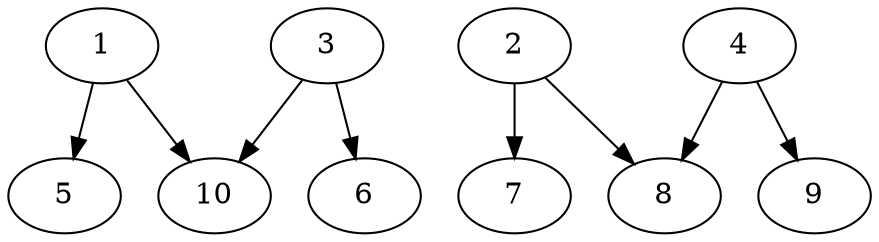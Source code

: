 // DAG automatically generated by daggen at Thu Oct  3 13:58:05 2019
// ./daggen --dot -n 10 --ccr 0.3 --fat 0.7 --regular 0.5 --density 0.5 --mindata 5242880 --maxdata 52428800 
digraph G {
  1 [size="53548373", alpha="0.13", expect_size="16064512"] 
  1 -> 5 [size ="16064512"]
  1 -> 10 [size ="16064512"]
  2 [size="25637547", alpha="0.18", expect_size="7691264"] 
  2 -> 7 [size ="7691264"]
  2 -> 8 [size ="7691264"]
  3 [size="70949547", alpha="0.20", expect_size="21284864"] 
  3 -> 6 [size ="21284864"]
  3 -> 10 [size ="21284864"]
  4 [size="113008640", alpha="0.10", expect_size="33902592"] 
  4 -> 8 [size ="33902592"]
  4 -> 9 [size ="33902592"]
  5 [size="99566933", alpha="0.19", expect_size="29870080"] 
  6 [size="64293547", alpha="0.14", expect_size="19288064"] 
  7 [size="46134613", alpha="0.15", expect_size="13840384"] 
  8 [size="43939840", alpha="0.11", expect_size="13181952"] 
  9 [size="141817173", alpha="0.06", expect_size="42545152"] 
  10 [size="122429440", alpha="0.14", expect_size="36728832"] 
}

